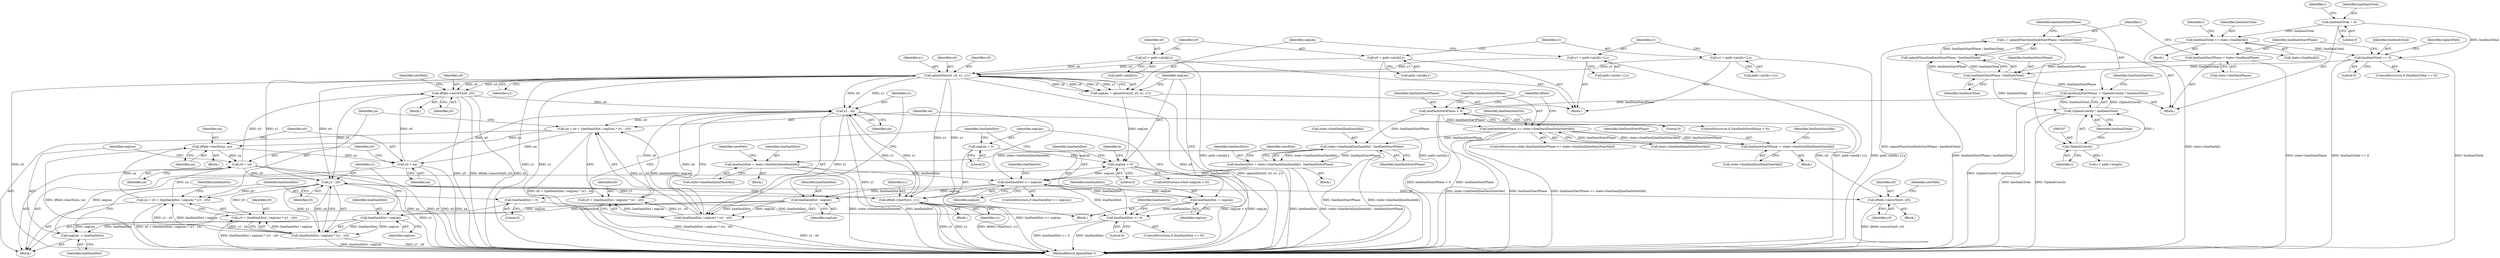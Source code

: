digraph "0_poppler_8b6dc55e530b2f5ede6b9dfb64aafdd1d5836492@API" {
"1000327" [label="(Call,dPath->moveTo(x0, y0))"];
"1000306" [label="(Call,splashDist(x0, y0, x1, y1))"];
"1000264" [label="(Call,x0 = path->pts[k].x)"];
"1000273" [label="(Call,y0 = path->pts[k].y)"];
"1000282" [label="(Call,x1 = path->pts[k+1].x)"];
"1000293" [label="(Call,y1 = path->pts[k+1].y)"];
"1000381" [label="(Call,x0 = xa)"];
"1000378" [label="(Call,dPath->lineTo(xa, ya))"];
"1000344" [label="(Call,xa = x0 + (lineDashDist / segLen) * (x1 - x0))"];
"1000352" [label="(Call,x1 - x0)"];
"1000333" [label="(Call,dPath->lineTo(x1, y1))"];
"1000363" [label="(Call,y1 - y0)"];
"1000327" [label="(Call,dPath->moveTo(x0, y0))"];
"1000384" [label="(Call,y0 = ya)"];
"1000355" [label="(Call,ya = y0 + (lineDashDist / segLen) * (y1 - y0))"];
"1000359" [label="(Call,(lineDashDist / segLen) * (y1 - y0))"];
"1000360" [label="(Call,lineDashDist / segLen)"];
"1000349" [label="(Call,lineDashDist / segLen)"];
"1000317" [label="(Call,lineDashDist >= segLen)"];
"1000413" [label="(Call,lineDashDist = state->lineDash[lineDashIdx])"];
"1000244" [label="(Call,state->lineDash[lineDashIdx] - lineDashStartPhase)"];
"1000177" [label="(Call,lineDashStartPhase > 0)"];
"1000163" [label="(Call,lineDashStartPhase -= (SplashCoord)i * lineDashTotal)"];
"1000165" [label="(Call,(SplashCoord)i * lineDashTotal)"];
"1000166" [label="(Call,(SplashCoord)i)"];
"1000157" [label="(Call,i = splashFloor(lineDashStartPhase / lineDashTotal))"];
"1000159" [label="(Call,splashFloor(lineDashStartPhase / lineDashTotal))"];
"1000160" [label="(Call,lineDashStartPhase / lineDashTotal)"];
"1000152" [label="(Call,lineDashStartPhase = state->lineDashPhase)"];
"1000145" [label="(Call,lineDashTotal == 0)"];
"1000122" [label="(Call,lineDashTotal = 0)"];
"1000137" [label="(Call,lineDashTotal += state->lineDash[i])"];
"1000182" [label="(Call,lineDashStartPhase >= state->lineDash[lineDashStartIdx])"];
"1000194" [label="(Call,lineDashStartPhase -= state->lineDash[lineDashStartIdx])"];
"1000242" [label="(Call,lineDashDist = state->lineDash[lineDashIdx] - lineDashStartPhase)"];
"1000394" [label="(Call,lineDashDist <= 0)"];
"1000390" [label="(Call,lineDashDist = 0)"];
"1000336" [label="(Call,lineDashDist -= segLen)"];
"1000312" [label="(Call,segLen > 0)"];
"1000304" [label="(Call,segLen = splashDist(x0, y0, x1, y1))"];
"1000387" [label="(Call,segLen -= lineDashDist)"];
"1000339" [label="(Call,segLen = 0)"];
"1000348" [label="(Call,(lineDashDist / segLen) * (x1 - x0))"];
"1000357" [label="(Call,y0 + (lineDashDist / segLen) * (y1 - y0))"];
"1000372" [label="(Call,dPath->moveTo(x0, y0))"];
"1000346" [label="(Call,x0 + (lineDashDist / segLen) * (x1 - x0))"];
"1000166" [label="(Call,(SplashCoord)i)"];
"1000293" [label="(Call,y1 = path->pts[k+1].y)"];
"1000382" [label="(Identifier,x0)"];
"1000162" [label="(Identifier,lineDashTotal)"];
"1000242" [label="(Call,lineDashDist = state->lineDash[lineDashIdx] - lineDashStartPhase)"];
"1000343" [label="(Block,)"];
"1000168" [label="(Identifier,i)"];
"1000383" [label="(Identifier,xa)"];
"1000263" [label="(Block,)"];
"1000127" [label="(Identifier,i)"];
"1000304" [label="(Call,segLen = splashDist(x0, y0, x1, y1))"];
"1000397" [label="(Block,)"];
"1000262" [label="(Identifier,k)"];
"1000380" [label="(Identifier,ya)"];
"1000356" [label="(Identifier,ya)"];
"1000189" [label="(Block,)"];
"1000522" [label="(MethodReturn,SplashPath *)"];
"1000374" [label="(Identifier,y0)"];
"1000379" [label="(Identifier,xa)"];
"1000135" [label="(Identifier,i)"];
"1000194" [label="(Call,lineDashStartPhase -= state->lineDash[lineDashStartIdx])"];
"1000331" [label="(Identifier,newPath)"];
"1000169" [label="(Identifier,lineDashTotal)"];
"1000313" [label="(Identifier,segLen)"];
"1000351" [label="(Identifier,segLen)"];
"1000311" [label="(ControlStructure,while (segLen > 0))"];
"1000326" [label="(Block,)"];
"1000323" [label="(Block,)"];
"1000195" [label="(Identifier,lineDashStartPhase)"];
"1000165" [label="(Call,(SplashCoord)i * lineDashTotal)"];
"1000252" [label="(Identifier,newPath)"];
"1000178" [label="(Identifier,lineDashStartPhase)"];
"1000164" [label="(Identifier,lineDashStartPhase)"];
"1000415" [label="(Call,state->lineDash[lineDashIdx])"];
"1000307" [label="(Identifier,x0)"];
"1000353" [label="(Identifier,x1)"];
"1000362" [label="(Identifier,segLen)"];
"1000414" [label="(Identifier,lineDashDist)"];
"1000308" [label="(Identifier,y0)"];
"1000284" [label="(Call,path->pts[k+1].x)"];
"1000123" [label="(Identifier,lineDashTotal)"];
"1000191" [label="(Identifier,lineDashStartOn)"];
"1000320" [label="(Block,)"];
"1000395" [label="(Identifier,lineDashDist)"];
"1000177" [label="(Call,lineDashStartPhase > 0)"];
"1000337" [label="(Identifier,lineDashDist)"];
"1000346" [label="(Call,x0 + (lineDashDist / segLen) * (x1 - x0))"];
"1000322" [label="(Identifier,lineDashOn)"];
"1000146" [label="(Identifier,lineDashTotal)"];
"1000294" [label="(Identifier,y1)"];
"1000161" [label="(Identifier,lineDashStartPhase)"];
"1000208" [label="(Call,i < path->length)"];
"1000124" [label="(Literal,0)"];
"1000244" [label="(Call,state->lineDash[lineDashIdx] - lineDashStartPhase)"];
"1000394" [label="(Call,lineDashDist <= 0)"];
"1000171" [label="(Identifier,lineDashStartOn)"];
"1000158" [label="(Identifier,i)"];
"1000349" [label="(Call,lineDashDist / segLen)"];
"1000282" [label="(Call,x1 = path->pts[k+1].x)"];
"1000348" [label="(Call,(lineDashDist / segLen) * (x1 - x0))"];
"1000182" [label="(Call,lineDashStartPhase >= state->lineDash[lineDashStartIdx])"];
"1000183" [label="(Identifier,lineDashStartPhase)"];
"1000361" [label="(Identifier,lineDashDist)"];
"1000264" [label="(Call,x0 = path->pts[k].x)"];
"1000184" [label="(Call,state->lineDash[lineDashStartIdx])"];
"1000336" [label="(Call,lineDashDist -= segLen)"];
"1000386" [label="(Identifier,ya)"];
"1000245" [label="(Call,state->lineDash[lineDashIdx])"];
"1000136" [label="(Block,)"];
"1000295" [label="(Call,path->pts[k+1].y)"];
"1000352" [label="(Call,x1 - x0)"];
"1000157" [label="(Call,i = splashFloor(lineDashStartPhase / lineDashTotal))"];
"1000340" [label="(Identifier,segLen)"];
"1000390" [label="(Call,lineDashDist = 0)"];
"1000365" [label="(Identifier,y0)"];
"1000327" [label="(Call,dPath->moveTo(x0, y0))"];
"1000384" [label="(Call,y0 = ya)"];
"1000391" [label="(Identifier,lineDashDist)"];
"1000359" [label="(Call,(lineDashDist / segLen) * (y1 - y0))"];
"1000389" [label="(Identifier,lineDashDist)"];
"1000154" [label="(Call,state->lineDashPhase)"];
"1000354" [label="(Identifier,x0)"];
"1000335" [label="(Identifier,y1)"];
"1000309" [label="(Identifier,x1)"];
"1000137" [label="(Call,lineDashTotal += state->lineDash[i])"];
"1000181" [label="(ControlStructure,while (lineDashStartPhase >= state->lineDash[lineDashStartIdx]))"];
"1000329" [label="(Identifier,y0)"];
"1000266" [label="(Call,path->pts[k].x)"];
"1000305" [label="(Identifier,segLen)"];
"1000345" [label="(Identifier,xa)"];
"1000153" [label="(Identifier,lineDashStartPhase)"];
"1000151" [label="(Identifier,SplashPath)"];
"1000179" [label="(Literal,0)"];
"1000318" [label="(Identifier,lineDashDist)"];
"1000160" [label="(Call,lineDashStartPhase / lineDashTotal)"];
"1000196" [label="(Call,state->lineDash[lineDashStartIdx])"];
"1000243" [label="(Identifier,lineDashDist)"];
"1000341" [label="(Literal,0)"];
"1000273" [label="(Call,y0 = path->pts[k].y)"];
"1000176" [label="(ControlStructure,if (lineDashStartPhase > 0))"];
"1000275" [label="(Call,path->pts[k].y)"];
"1000204" [label="(Identifier,dPath)"];
"1000338" [label="(Identifier,segLen)"];
"1000344" [label="(Call,xa = x0 + (lineDashDist / segLen) * (x1 - x0))"];
"1000316" [label="(ControlStructure,if (lineDashDist >= segLen))"];
"1000372" [label="(Call,dPath->moveTo(x0, y0))"];
"1000317" [label="(Call,lineDashDist >= segLen)"];
"1000357" [label="(Call,y0 + (lineDashDist / segLen) * (y1 - y0))"];
"1000393" [label="(ControlStructure,if (lineDashDist <= 0))"];
"1000355" [label="(Call,ya = y0 + (lineDashDist / segLen) * (y1 - y0))"];
"1000312" [label="(Call,segLen > 0)"];
"1000363" [label="(Call,y1 - y0)"];
"1000147" [label="(Literal,0)"];
"1000145" [label="(Call,lineDashTotal == 0)"];
"1000368" [label="(Block,)"];
"1000360" [label="(Call,lineDashDist / segLen)"];
"1000306" [label="(Call,splashDist(x0, y0, x1, y1))"];
"1000387" [label="(Call,segLen -= lineDashDist)"];
"1000413" [label="(Call,lineDashDist = state->lineDash[lineDashIdx])"];
"1000347" [label="(Identifier,x0)"];
"1000122" [label="(Call,lineDashTotal = 0)"];
"1000144" [label="(ControlStructure,if (lineDashTotal == 0))"];
"1000373" [label="(Identifier,x0)"];
"1000202" [label="(Identifier,lineDashStartIdx)"];
"1000396" [label="(Literal,0)"];
"1000381" [label="(Call,x0 = xa)"];
"1000163" [label="(Call,lineDashStartPhase -= (SplashCoord)i * lineDashTotal)"];
"1000213" [label="(Block,)"];
"1000385" [label="(Identifier,y0)"];
"1000367" [label="(Identifier,lineDashOn)"];
"1000399" [label="(Identifier,lineDashOn)"];
"1000371" [label="(Block,)"];
"1000139" [label="(Call,state->lineDash[i])"];
"1000310" [label="(Identifier,y1)"];
"1000283" [label="(Identifier,x1)"];
"1000334" [label="(Identifier,x1)"];
"1000159" [label="(Call,splashFloor(lineDashStartPhase / lineDashTotal))"];
"1000376" [label="(Identifier,newPath)"];
"1000333" [label="(Call,dPath->lineTo(x1, y1))"];
"1000314" [label="(Literal,0)"];
"1000350" [label="(Identifier,lineDashDist)"];
"1000274" [label="(Identifier,y0)"];
"1000378" [label="(Call,dPath->lineTo(xa, ya))"];
"1000358" [label="(Identifier,y0)"];
"1000250" [label="(Identifier,lineDashStartPhase)"];
"1000392" [label="(Literal,0)"];
"1000421" [label="(Identifier,newPath)"];
"1000339" [label="(Call,segLen = 0)"];
"1000152" [label="(Call,lineDashStartPhase = state->lineDashPhase)"];
"1000102" [label="(Block,)"];
"1000328" [label="(Identifier,x0)"];
"1000265" [label="(Identifier,x0)"];
"1000138" [label="(Identifier,lineDashTotal)"];
"1000388" [label="(Identifier,segLen)"];
"1000364" [label="(Identifier,y1)"];
"1000319" [label="(Identifier,segLen)"];
"1000327" -> "1000326"  [label="AST: "];
"1000327" -> "1000329"  [label="CFG: "];
"1000328" -> "1000327"  [label="AST: "];
"1000329" -> "1000327"  [label="AST: "];
"1000331" -> "1000327"  [label="CFG: "];
"1000327" -> "1000522"  [label="DDG: x0"];
"1000327" -> "1000522"  [label="DDG: y0"];
"1000327" -> "1000522"  [label="DDG: dPath->moveTo(x0, y0)"];
"1000306" -> "1000327"  [label="DDG: x0"];
"1000306" -> "1000327"  [label="DDG: y0"];
"1000381" -> "1000327"  [label="DDG: x0"];
"1000384" -> "1000327"  [label="DDG: y0"];
"1000327" -> "1000352"  [label="DDG: x0"];
"1000327" -> "1000363"  [label="DDG: y0"];
"1000306" -> "1000304"  [label="AST: "];
"1000306" -> "1000310"  [label="CFG: "];
"1000307" -> "1000306"  [label="AST: "];
"1000308" -> "1000306"  [label="AST: "];
"1000309" -> "1000306"  [label="AST: "];
"1000310" -> "1000306"  [label="AST: "];
"1000304" -> "1000306"  [label="CFG: "];
"1000306" -> "1000522"  [label="DDG: y1"];
"1000306" -> "1000522"  [label="DDG: x1"];
"1000306" -> "1000522"  [label="DDG: x0"];
"1000306" -> "1000522"  [label="DDG: y0"];
"1000306" -> "1000304"  [label="DDG: x0"];
"1000306" -> "1000304"  [label="DDG: y0"];
"1000306" -> "1000304"  [label="DDG: x1"];
"1000306" -> "1000304"  [label="DDG: y1"];
"1000264" -> "1000306"  [label="DDG: x0"];
"1000273" -> "1000306"  [label="DDG: y0"];
"1000282" -> "1000306"  [label="DDG: x1"];
"1000293" -> "1000306"  [label="DDG: y1"];
"1000306" -> "1000333"  [label="DDG: x1"];
"1000306" -> "1000333"  [label="DDG: y1"];
"1000306" -> "1000352"  [label="DDG: x1"];
"1000306" -> "1000352"  [label="DDG: x0"];
"1000306" -> "1000363"  [label="DDG: y1"];
"1000306" -> "1000363"  [label="DDG: y0"];
"1000264" -> "1000263"  [label="AST: "];
"1000264" -> "1000266"  [label="CFG: "];
"1000265" -> "1000264"  [label="AST: "];
"1000266" -> "1000264"  [label="AST: "];
"1000274" -> "1000264"  [label="CFG: "];
"1000264" -> "1000522"  [label="DDG: path->pts[k].x"];
"1000273" -> "1000263"  [label="AST: "];
"1000273" -> "1000275"  [label="CFG: "];
"1000274" -> "1000273"  [label="AST: "];
"1000275" -> "1000273"  [label="AST: "];
"1000283" -> "1000273"  [label="CFG: "];
"1000273" -> "1000522"  [label="DDG: path->pts[k].y"];
"1000282" -> "1000263"  [label="AST: "];
"1000282" -> "1000284"  [label="CFG: "];
"1000283" -> "1000282"  [label="AST: "];
"1000284" -> "1000282"  [label="AST: "];
"1000294" -> "1000282"  [label="CFG: "];
"1000282" -> "1000522"  [label="DDG: path->pts[k+1].x"];
"1000293" -> "1000263"  [label="AST: "];
"1000293" -> "1000295"  [label="CFG: "];
"1000294" -> "1000293"  [label="AST: "];
"1000295" -> "1000293"  [label="AST: "];
"1000305" -> "1000293"  [label="CFG: "];
"1000293" -> "1000522"  [label="DDG: path->pts[k+1].y"];
"1000381" -> "1000343"  [label="AST: "];
"1000381" -> "1000383"  [label="CFG: "];
"1000382" -> "1000381"  [label="AST: "];
"1000383" -> "1000381"  [label="AST: "];
"1000385" -> "1000381"  [label="CFG: "];
"1000381" -> "1000522"  [label="DDG: xa"];
"1000381" -> "1000522"  [label="DDG: x0"];
"1000381" -> "1000352"  [label="DDG: x0"];
"1000378" -> "1000381"  [label="DDG: xa"];
"1000344" -> "1000381"  [label="DDG: xa"];
"1000378" -> "1000368"  [label="AST: "];
"1000378" -> "1000380"  [label="CFG: "];
"1000379" -> "1000378"  [label="AST: "];
"1000380" -> "1000378"  [label="AST: "];
"1000382" -> "1000378"  [label="CFG: "];
"1000378" -> "1000522"  [label="DDG: dPath->lineTo(xa, ya)"];
"1000344" -> "1000378"  [label="DDG: xa"];
"1000355" -> "1000378"  [label="DDG: ya"];
"1000378" -> "1000384"  [label="DDG: ya"];
"1000344" -> "1000343"  [label="AST: "];
"1000344" -> "1000346"  [label="CFG: "];
"1000345" -> "1000344"  [label="AST: "];
"1000346" -> "1000344"  [label="AST: "];
"1000356" -> "1000344"  [label="CFG: "];
"1000344" -> "1000522"  [label="DDG: x0 + (lineDashDist / segLen) * (x1 - x0)"];
"1000352" -> "1000344"  [label="DDG: x0"];
"1000348" -> "1000344"  [label="DDG: lineDashDist / segLen"];
"1000348" -> "1000344"  [label="DDG: x1 - x0"];
"1000352" -> "1000348"  [label="AST: "];
"1000352" -> "1000354"  [label="CFG: "];
"1000353" -> "1000352"  [label="AST: "];
"1000354" -> "1000352"  [label="AST: "];
"1000348" -> "1000352"  [label="CFG: "];
"1000352" -> "1000522"  [label="DDG: x1"];
"1000352" -> "1000333"  [label="DDG: x1"];
"1000352" -> "1000346"  [label="DDG: x0"];
"1000352" -> "1000348"  [label="DDG: x1"];
"1000352" -> "1000348"  [label="DDG: x0"];
"1000333" -> "1000352"  [label="DDG: x1"];
"1000352" -> "1000372"  [label="DDG: x0"];
"1000333" -> "1000323"  [label="AST: "];
"1000333" -> "1000335"  [label="CFG: "];
"1000334" -> "1000333"  [label="AST: "];
"1000335" -> "1000333"  [label="AST: "];
"1000337" -> "1000333"  [label="CFG: "];
"1000333" -> "1000522"  [label="DDG: x1"];
"1000333" -> "1000522"  [label="DDG: dPath->lineTo(x1, y1)"];
"1000333" -> "1000522"  [label="DDG: y1"];
"1000363" -> "1000333"  [label="DDG: y1"];
"1000333" -> "1000363"  [label="DDG: y1"];
"1000363" -> "1000359"  [label="AST: "];
"1000363" -> "1000365"  [label="CFG: "];
"1000364" -> "1000363"  [label="AST: "];
"1000365" -> "1000363"  [label="AST: "];
"1000359" -> "1000363"  [label="CFG: "];
"1000363" -> "1000522"  [label="DDG: y1"];
"1000363" -> "1000355"  [label="DDG: y0"];
"1000363" -> "1000357"  [label="DDG: y0"];
"1000363" -> "1000359"  [label="DDG: y1"];
"1000363" -> "1000359"  [label="DDG: y0"];
"1000384" -> "1000363"  [label="DDG: y0"];
"1000363" -> "1000372"  [label="DDG: y0"];
"1000384" -> "1000343"  [label="AST: "];
"1000384" -> "1000386"  [label="CFG: "];
"1000385" -> "1000384"  [label="AST: "];
"1000386" -> "1000384"  [label="AST: "];
"1000388" -> "1000384"  [label="CFG: "];
"1000384" -> "1000522"  [label="DDG: ya"];
"1000384" -> "1000522"  [label="DDG: y0"];
"1000355" -> "1000384"  [label="DDG: ya"];
"1000355" -> "1000343"  [label="AST: "];
"1000355" -> "1000357"  [label="CFG: "];
"1000356" -> "1000355"  [label="AST: "];
"1000357" -> "1000355"  [label="AST: "];
"1000367" -> "1000355"  [label="CFG: "];
"1000355" -> "1000522"  [label="DDG: y0 + (lineDashDist / segLen) * (y1 - y0)"];
"1000359" -> "1000355"  [label="DDG: lineDashDist / segLen"];
"1000359" -> "1000355"  [label="DDG: y1 - y0"];
"1000359" -> "1000357"  [label="AST: "];
"1000360" -> "1000359"  [label="AST: "];
"1000357" -> "1000359"  [label="CFG: "];
"1000359" -> "1000522"  [label="DDG: lineDashDist / segLen"];
"1000359" -> "1000522"  [label="DDG: y1 - y0"];
"1000359" -> "1000357"  [label="DDG: lineDashDist / segLen"];
"1000359" -> "1000357"  [label="DDG: y1 - y0"];
"1000360" -> "1000359"  [label="DDG: lineDashDist"];
"1000360" -> "1000359"  [label="DDG: segLen"];
"1000360" -> "1000362"  [label="CFG: "];
"1000361" -> "1000360"  [label="AST: "];
"1000362" -> "1000360"  [label="AST: "];
"1000364" -> "1000360"  [label="CFG: "];
"1000349" -> "1000360"  [label="DDG: lineDashDist"];
"1000349" -> "1000360"  [label="DDG: segLen"];
"1000360" -> "1000387"  [label="DDG: lineDashDist"];
"1000360" -> "1000387"  [label="DDG: segLen"];
"1000349" -> "1000348"  [label="AST: "];
"1000349" -> "1000351"  [label="CFG: "];
"1000350" -> "1000349"  [label="AST: "];
"1000351" -> "1000349"  [label="AST: "];
"1000353" -> "1000349"  [label="CFG: "];
"1000349" -> "1000348"  [label="DDG: lineDashDist"];
"1000349" -> "1000348"  [label="DDG: segLen"];
"1000317" -> "1000349"  [label="DDG: lineDashDist"];
"1000317" -> "1000349"  [label="DDG: segLen"];
"1000317" -> "1000316"  [label="AST: "];
"1000317" -> "1000319"  [label="CFG: "];
"1000318" -> "1000317"  [label="AST: "];
"1000319" -> "1000317"  [label="AST: "];
"1000322" -> "1000317"  [label="CFG: "];
"1000345" -> "1000317"  [label="CFG: "];
"1000317" -> "1000522"  [label="DDG: lineDashDist >= segLen"];
"1000413" -> "1000317"  [label="DDG: lineDashDist"];
"1000242" -> "1000317"  [label="DDG: lineDashDist"];
"1000394" -> "1000317"  [label="DDG: lineDashDist"];
"1000312" -> "1000317"  [label="DDG: segLen"];
"1000317" -> "1000336"  [label="DDG: segLen"];
"1000317" -> "1000336"  [label="DDG: lineDashDist"];
"1000413" -> "1000397"  [label="AST: "];
"1000413" -> "1000415"  [label="CFG: "];
"1000414" -> "1000413"  [label="AST: "];
"1000415" -> "1000413"  [label="AST: "];
"1000421" -> "1000413"  [label="CFG: "];
"1000413" -> "1000522"  [label="DDG: lineDashDist"];
"1000413" -> "1000522"  [label="DDG: state->lineDash[lineDashIdx]"];
"1000244" -> "1000413"  [label="DDG: state->lineDash[lineDashIdx]"];
"1000244" -> "1000242"  [label="AST: "];
"1000244" -> "1000250"  [label="CFG: "];
"1000245" -> "1000244"  [label="AST: "];
"1000250" -> "1000244"  [label="AST: "];
"1000242" -> "1000244"  [label="CFG: "];
"1000244" -> "1000522"  [label="DDG: lineDashStartPhase"];
"1000244" -> "1000522"  [label="DDG: state->lineDash[lineDashIdx]"];
"1000244" -> "1000242"  [label="DDG: state->lineDash[lineDashIdx]"];
"1000244" -> "1000242"  [label="DDG: lineDashStartPhase"];
"1000177" -> "1000244"  [label="DDG: lineDashStartPhase"];
"1000182" -> "1000244"  [label="DDG: lineDashStartPhase"];
"1000177" -> "1000176"  [label="AST: "];
"1000177" -> "1000179"  [label="CFG: "];
"1000178" -> "1000177"  [label="AST: "];
"1000179" -> "1000177"  [label="AST: "];
"1000183" -> "1000177"  [label="CFG: "];
"1000204" -> "1000177"  [label="CFG: "];
"1000177" -> "1000522"  [label="DDG: lineDashStartPhase"];
"1000177" -> "1000522"  [label="DDG: lineDashStartPhase > 0"];
"1000163" -> "1000177"  [label="DDG: lineDashStartPhase"];
"1000177" -> "1000182"  [label="DDG: lineDashStartPhase"];
"1000163" -> "1000102"  [label="AST: "];
"1000163" -> "1000165"  [label="CFG: "];
"1000164" -> "1000163"  [label="AST: "];
"1000165" -> "1000163"  [label="AST: "];
"1000171" -> "1000163"  [label="CFG: "];
"1000163" -> "1000522"  [label="DDG: (SplashCoord)i * lineDashTotal"];
"1000165" -> "1000163"  [label="DDG: (SplashCoord)i"];
"1000165" -> "1000163"  [label="DDG: lineDashTotal"];
"1000160" -> "1000163"  [label="DDG: lineDashStartPhase"];
"1000165" -> "1000169"  [label="CFG: "];
"1000166" -> "1000165"  [label="AST: "];
"1000169" -> "1000165"  [label="AST: "];
"1000165" -> "1000522"  [label="DDG: lineDashTotal"];
"1000165" -> "1000522"  [label="DDG: (SplashCoord)i"];
"1000166" -> "1000165"  [label="DDG: i"];
"1000160" -> "1000165"  [label="DDG: lineDashTotal"];
"1000166" -> "1000168"  [label="CFG: "];
"1000167" -> "1000166"  [label="AST: "];
"1000168" -> "1000166"  [label="AST: "];
"1000169" -> "1000166"  [label="CFG: "];
"1000157" -> "1000166"  [label="DDG: i"];
"1000166" -> "1000208"  [label="DDG: i"];
"1000157" -> "1000102"  [label="AST: "];
"1000157" -> "1000159"  [label="CFG: "];
"1000158" -> "1000157"  [label="AST: "];
"1000159" -> "1000157"  [label="AST: "];
"1000164" -> "1000157"  [label="CFG: "];
"1000157" -> "1000522"  [label="DDG: splashFloor(lineDashStartPhase / lineDashTotal)"];
"1000159" -> "1000157"  [label="DDG: lineDashStartPhase / lineDashTotal"];
"1000159" -> "1000160"  [label="CFG: "];
"1000160" -> "1000159"  [label="AST: "];
"1000159" -> "1000522"  [label="DDG: lineDashStartPhase / lineDashTotal"];
"1000160" -> "1000159"  [label="DDG: lineDashStartPhase"];
"1000160" -> "1000159"  [label="DDG: lineDashTotal"];
"1000160" -> "1000162"  [label="CFG: "];
"1000161" -> "1000160"  [label="AST: "];
"1000162" -> "1000160"  [label="AST: "];
"1000152" -> "1000160"  [label="DDG: lineDashStartPhase"];
"1000145" -> "1000160"  [label="DDG: lineDashTotal"];
"1000152" -> "1000102"  [label="AST: "];
"1000152" -> "1000154"  [label="CFG: "];
"1000153" -> "1000152"  [label="AST: "];
"1000154" -> "1000152"  [label="AST: "];
"1000158" -> "1000152"  [label="CFG: "];
"1000152" -> "1000522"  [label="DDG: state->lineDashPhase"];
"1000145" -> "1000144"  [label="AST: "];
"1000145" -> "1000147"  [label="CFG: "];
"1000146" -> "1000145"  [label="AST: "];
"1000147" -> "1000145"  [label="AST: "];
"1000151" -> "1000145"  [label="CFG: "];
"1000153" -> "1000145"  [label="CFG: "];
"1000145" -> "1000522"  [label="DDG: lineDashTotal == 0"];
"1000145" -> "1000522"  [label="DDG: lineDashTotal"];
"1000122" -> "1000145"  [label="DDG: lineDashTotal"];
"1000137" -> "1000145"  [label="DDG: lineDashTotal"];
"1000122" -> "1000102"  [label="AST: "];
"1000122" -> "1000124"  [label="CFG: "];
"1000123" -> "1000122"  [label="AST: "];
"1000124" -> "1000122"  [label="AST: "];
"1000127" -> "1000122"  [label="CFG: "];
"1000122" -> "1000137"  [label="DDG: lineDashTotal"];
"1000137" -> "1000136"  [label="AST: "];
"1000137" -> "1000139"  [label="CFG: "];
"1000138" -> "1000137"  [label="AST: "];
"1000139" -> "1000137"  [label="AST: "];
"1000135" -> "1000137"  [label="CFG: "];
"1000137" -> "1000522"  [label="DDG: state->lineDash[i]"];
"1000182" -> "1000181"  [label="AST: "];
"1000182" -> "1000184"  [label="CFG: "];
"1000183" -> "1000182"  [label="AST: "];
"1000184" -> "1000182"  [label="AST: "];
"1000191" -> "1000182"  [label="CFG: "];
"1000204" -> "1000182"  [label="CFG: "];
"1000182" -> "1000522"  [label="DDG: lineDashStartPhase >= state->lineDash[lineDashStartIdx]"];
"1000182" -> "1000522"  [label="DDG: state->lineDash[lineDashStartIdx]"];
"1000182" -> "1000522"  [label="DDG: lineDashStartPhase"];
"1000194" -> "1000182"  [label="DDG: lineDashStartPhase"];
"1000182" -> "1000194"  [label="DDG: state->lineDash[lineDashStartIdx]"];
"1000182" -> "1000194"  [label="DDG: lineDashStartPhase"];
"1000194" -> "1000189"  [label="AST: "];
"1000194" -> "1000196"  [label="CFG: "];
"1000195" -> "1000194"  [label="AST: "];
"1000196" -> "1000194"  [label="AST: "];
"1000202" -> "1000194"  [label="CFG: "];
"1000242" -> "1000213"  [label="AST: "];
"1000243" -> "1000242"  [label="AST: "];
"1000252" -> "1000242"  [label="CFG: "];
"1000242" -> "1000522"  [label="DDG: state->lineDash[lineDashIdx] - lineDashStartPhase"];
"1000242" -> "1000522"  [label="DDG: lineDashDist"];
"1000394" -> "1000393"  [label="AST: "];
"1000394" -> "1000396"  [label="CFG: "];
"1000395" -> "1000394"  [label="AST: "];
"1000396" -> "1000394"  [label="AST: "];
"1000313" -> "1000394"  [label="CFG: "];
"1000399" -> "1000394"  [label="CFG: "];
"1000394" -> "1000522"  [label="DDG: lineDashDist <= 0"];
"1000394" -> "1000522"  [label="DDG: lineDashDist"];
"1000390" -> "1000394"  [label="DDG: lineDashDist"];
"1000336" -> "1000394"  [label="DDG: lineDashDist"];
"1000390" -> "1000343"  [label="AST: "];
"1000390" -> "1000392"  [label="CFG: "];
"1000391" -> "1000390"  [label="AST: "];
"1000392" -> "1000390"  [label="AST: "];
"1000395" -> "1000390"  [label="CFG: "];
"1000336" -> "1000320"  [label="AST: "];
"1000336" -> "1000338"  [label="CFG: "];
"1000337" -> "1000336"  [label="AST: "];
"1000338" -> "1000336"  [label="AST: "];
"1000340" -> "1000336"  [label="CFG: "];
"1000312" -> "1000311"  [label="AST: "];
"1000312" -> "1000314"  [label="CFG: "];
"1000313" -> "1000312"  [label="AST: "];
"1000314" -> "1000312"  [label="AST: "];
"1000318" -> "1000312"  [label="CFG: "];
"1000262" -> "1000312"  [label="CFG: "];
"1000312" -> "1000522"  [label="DDG: segLen > 0"];
"1000312" -> "1000522"  [label="DDG: segLen"];
"1000304" -> "1000312"  [label="DDG: segLen"];
"1000387" -> "1000312"  [label="DDG: segLen"];
"1000339" -> "1000312"  [label="DDG: segLen"];
"1000304" -> "1000263"  [label="AST: "];
"1000305" -> "1000304"  [label="AST: "];
"1000313" -> "1000304"  [label="CFG: "];
"1000304" -> "1000522"  [label="DDG: splashDist(x0, y0, x1, y1)"];
"1000387" -> "1000343"  [label="AST: "];
"1000387" -> "1000389"  [label="CFG: "];
"1000388" -> "1000387"  [label="AST: "];
"1000389" -> "1000387"  [label="AST: "];
"1000391" -> "1000387"  [label="CFG: "];
"1000339" -> "1000320"  [label="AST: "];
"1000339" -> "1000341"  [label="CFG: "];
"1000340" -> "1000339"  [label="AST: "];
"1000341" -> "1000339"  [label="AST: "];
"1000395" -> "1000339"  [label="CFG: "];
"1000348" -> "1000346"  [label="AST: "];
"1000346" -> "1000348"  [label="CFG: "];
"1000348" -> "1000522"  [label="DDG: x1 - x0"];
"1000348" -> "1000346"  [label="DDG: lineDashDist / segLen"];
"1000348" -> "1000346"  [label="DDG: x1 - x0"];
"1000358" -> "1000357"  [label="AST: "];
"1000357" -> "1000522"  [label="DDG: (lineDashDist / segLen) * (y1 - y0)"];
"1000372" -> "1000371"  [label="AST: "];
"1000372" -> "1000374"  [label="CFG: "];
"1000373" -> "1000372"  [label="AST: "];
"1000374" -> "1000372"  [label="AST: "];
"1000376" -> "1000372"  [label="CFG: "];
"1000372" -> "1000522"  [label="DDG: dPath->moveTo(x0, y0)"];
"1000347" -> "1000346"  [label="AST: "];
"1000346" -> "1000522"  [label="DDG: (lineDashDist / segLen) * (x1 - x0)"];
}
